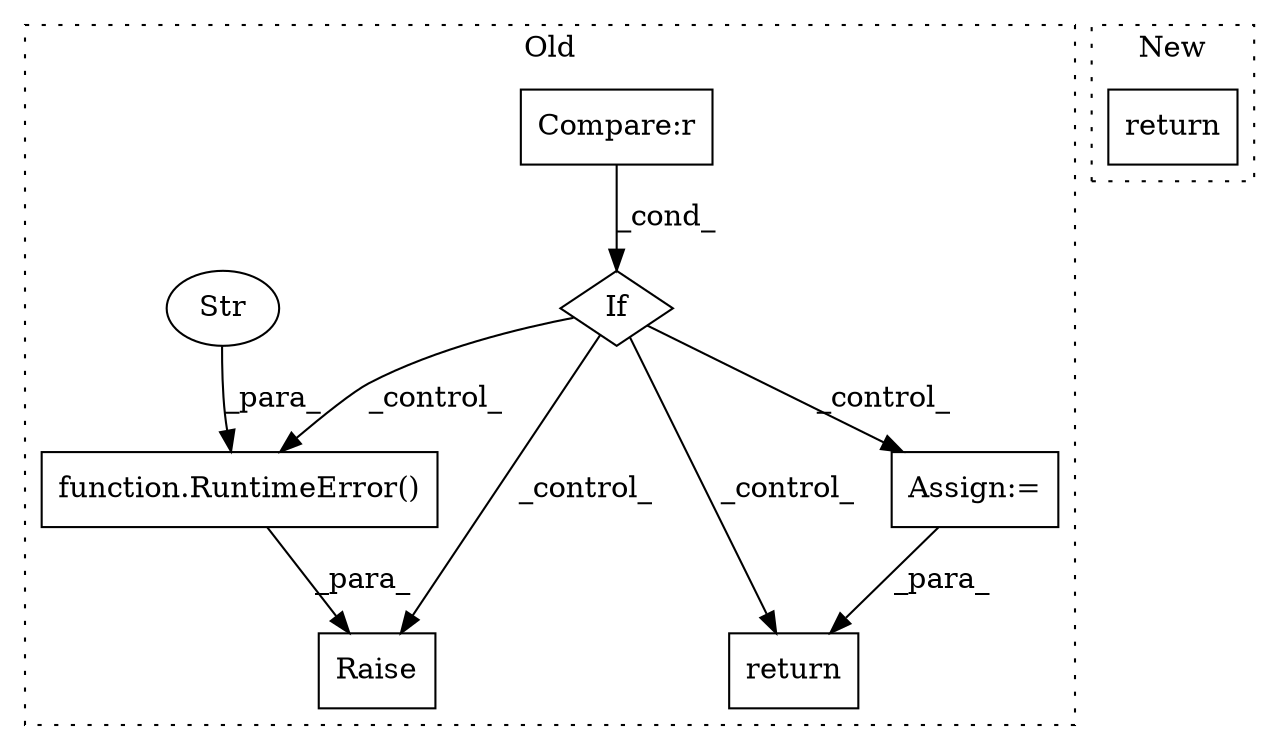digraph G {
subgraph cluster0 {
1 [label="function.RuntimeError()" a="75" s="1571,1653" l="13,1" shape="box"];
3 [label="Raise" a="91" s="1565" l="6" shape="box"];
4 [label="Str" a="66" s="1584" l="69" shape="ellipse"];
5 [label="If" a="96" s="1530" l="3" shape="diamond"];
6 [label="return" a="93" s="1922" l="7" shape="box"];
7 [label="Compare:r" a="40" s="1533" l="22" shape="box"];
8 [label="Assign:=" a="68" s="1907" l="3" shape="box"];
label = "Old";
style="dotted";
}
subgraph cluster1 {
2 [label="return" a="93" s="2915" l="7" shape="box"];
label = "New";
style="dotted";
}
1 -> 3 [label="_para_"];
4 -> 1 [label="_para_"];
5 -> 6 [label="_control_"];
5 -> 8 [label="_control_"];
5 -> 1 [label="_control_"];
5 -> 3 [label="_control_"];
7 -> 5 [label="_cond_"];
8 -> 6 [label="_para_"];
}